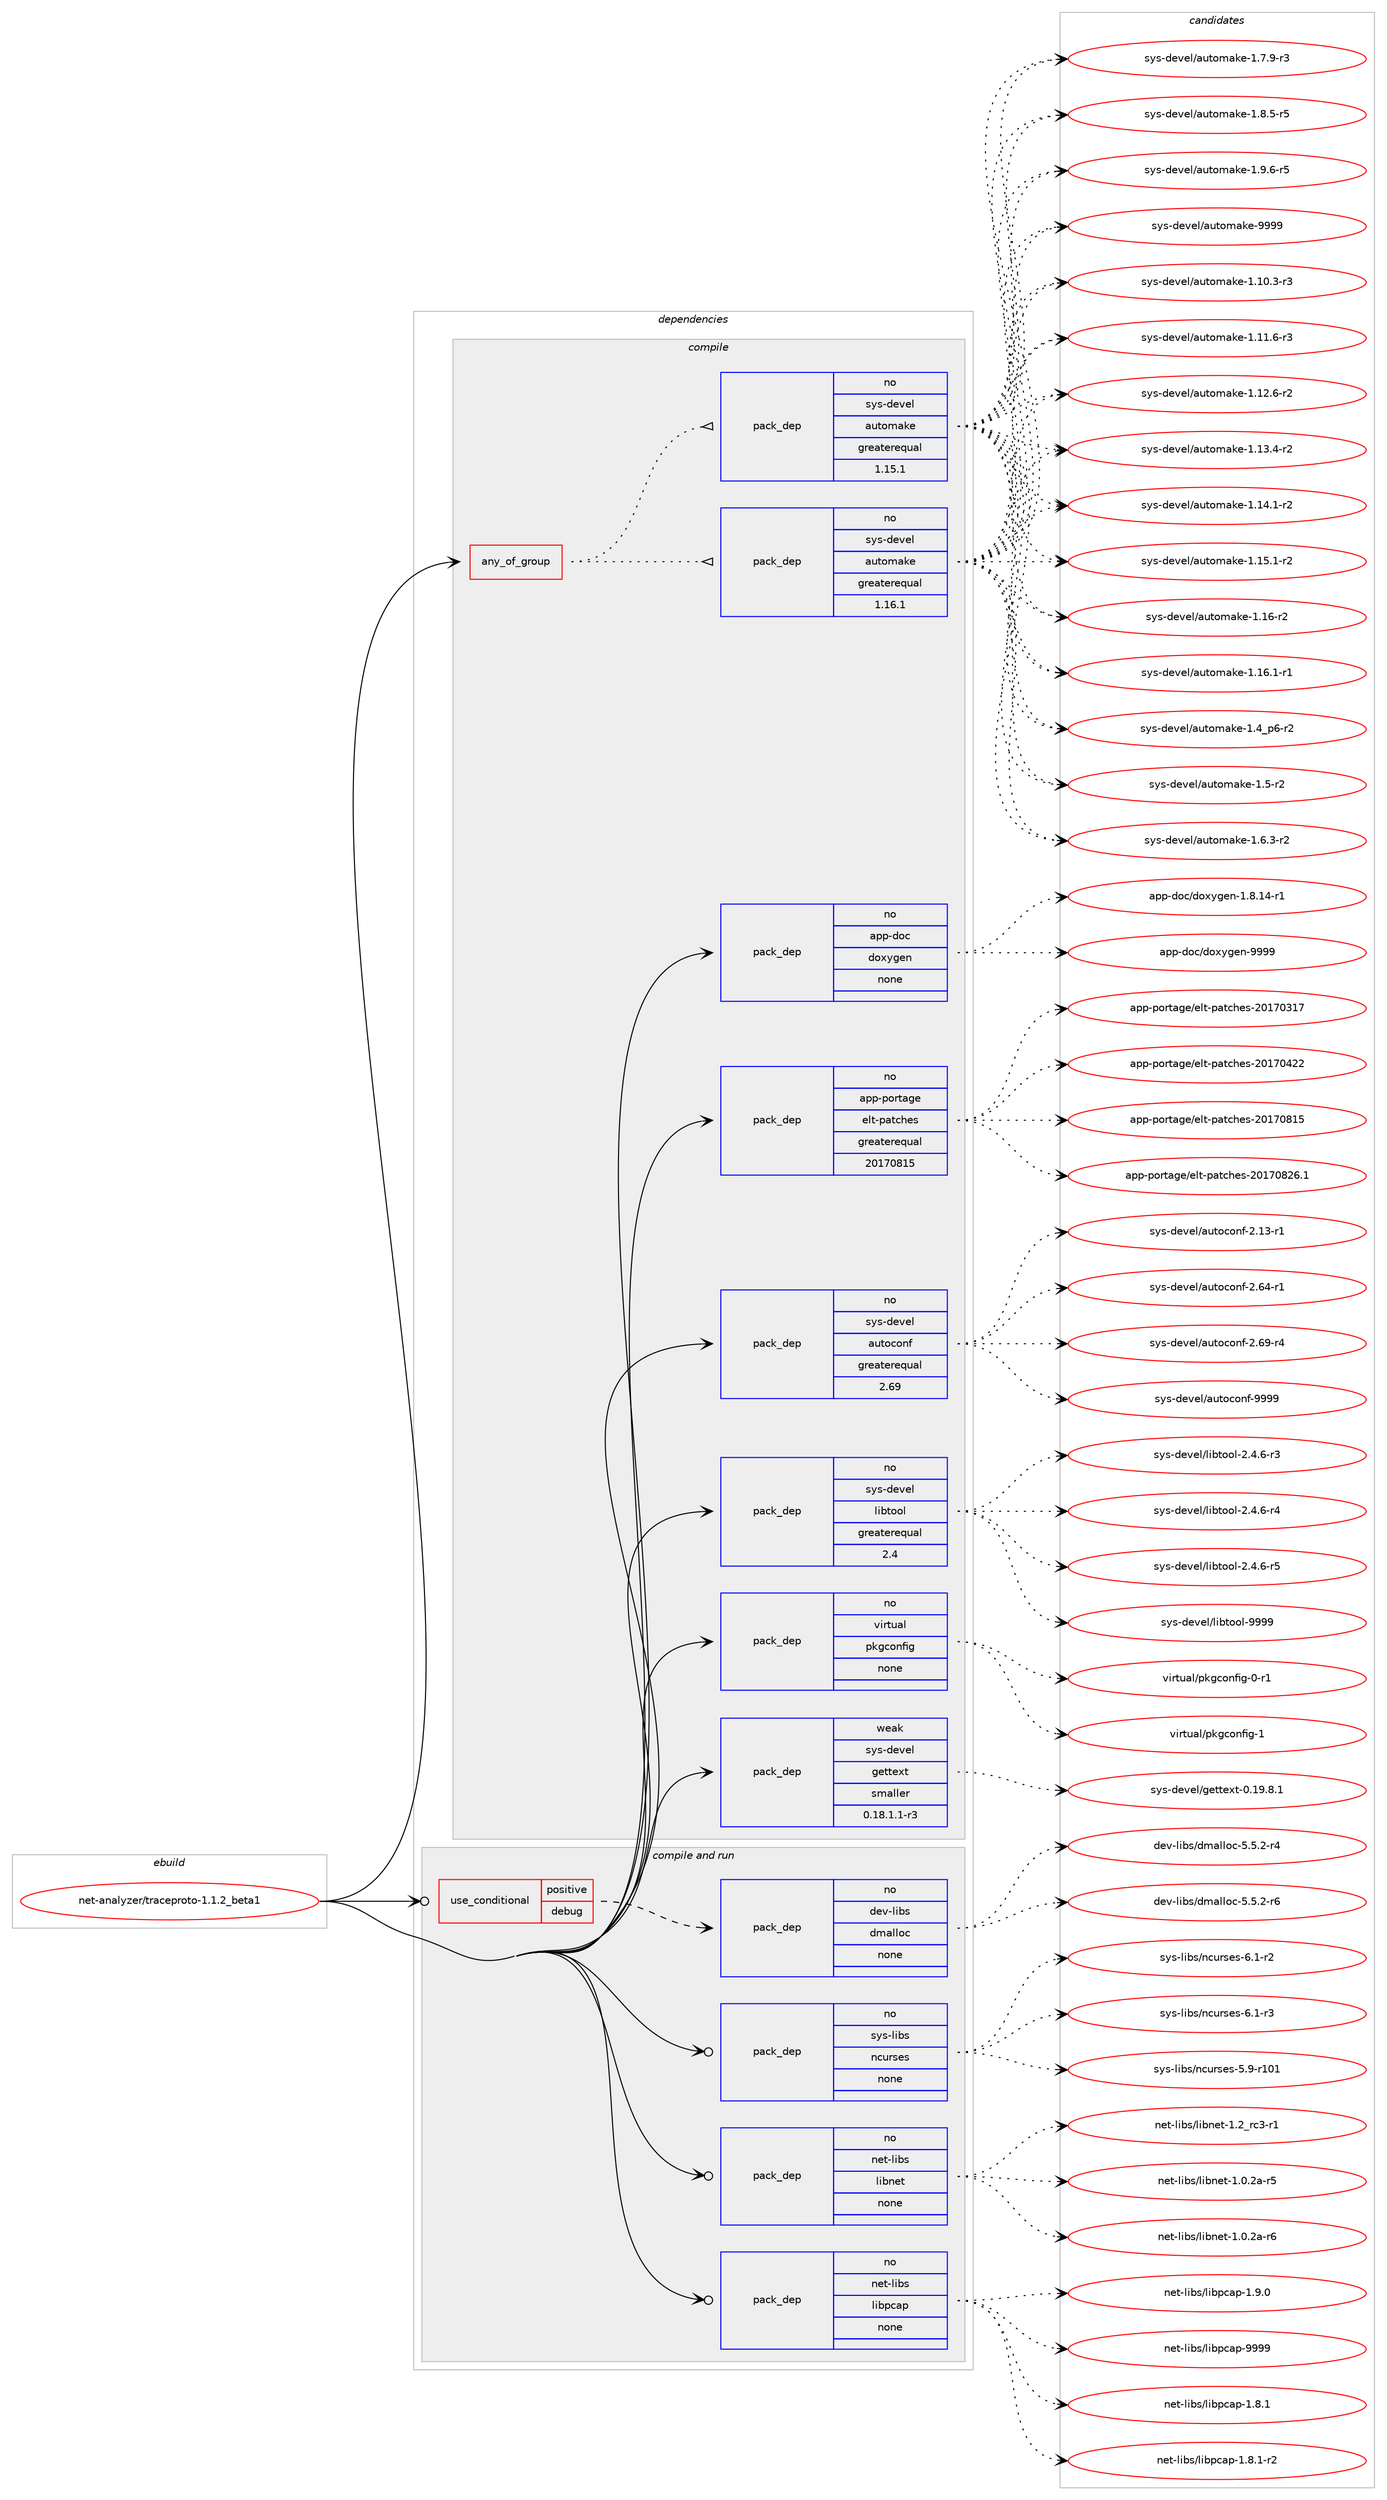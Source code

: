 digraph prolog {

# *************
# Graph options
# *************

newrank=true;
concentrate=true;
compound=true;
graph [rankdir=LR,fontname=Helvetica,fontsize=10,ranksep=1.5];#, ranksep=2.5, nodesep=0.2];
edge  [arrowhead=vee];
node  [fontname=Helvetica,fontsize=10];

# **********
# The ebuild
# **********

subgraph cluster_leftcol {
color=gray;
rank=same;
label=<<i>ebuild</i>>;
id [label="net-analyzer/traceproto-1.1.2_beta1", color=red, width=4, href="../net-analyzer/traceproto-1.1.2_beta1.svg"];
}

# ****************
# The dependencies
# ****************

subgraph cluster_midcol {
color=gray;
label=<<i>dependencies</i>>;
subgraph cluster_compile {
fillcolor="#eeeeee";
style=filled;
label=<<i>compile</i>>;
subgraph any25899 {
dependency1647523 [label=<<TABLE BORDER="0" CELLBORDER="1" CELLSPACING="0" CELLPADDING="4"><TR><TD CELLPADDING="10">any_of_group</TD></TR></TABLE>>, shape=none, color=red];subgraph pack1178103 {
dependency1647524 [label=<<TABLE BORDER="0" CELLBORDER="1" CELLSPACING="0" CELLPADDING="4" WIDTH="220"><TR><TD ROWSPAN="6" CELLPADDING="30">pack_dep</TD></TR><TR><TD WIDTH="110">no</TD></TR><TR><TD>sys-devel</TD></TR><TR><TD>automake</TD></TR><TR><TD>greaterequal</TD></TR><TR><TD>1.16.1</TD></TR></TABLE>>, shape=none, color=blue];
}
dependency1647523:e -> dependency1647524:w [weight=20,style="dotted",arrowhead="oinv"];
subgraph pack1178104 {
dependency1647525 [label=<<TABLE BORDER="0" CELLBORDER="1" CELLSPACING="0" CELLPADDING="4" WIDTH="220"><TR><TD ROWSPAN="6" CELLPADDING="30">pack_dep</TD></TR><TR><TD WIDTH="110">no</TD></TR><TR><TD>sys-devel</TD></TR><TR><TD>automake</TD></TR><TR><TD>greaterequal</TD></TR><TR><TD>1.15.1</TD></TR></TABLE>>, shape=none, color=blue];
}
dependency1647523:e -> dependency1647525:w [weight=20,style="dotted",arrowhead="oinv"];
}
id:e -> dependency1647523:w [weight=20,style="solid",arrowhead="vee"];
subgraph pack1178105 {
dependency1647526 [label=<<TABLE BORDER="0" CELLBORDER="1" CELLSPACING="0" CELLPADDING="4" WIDTH="220"><TR><TD ROWSPAN="6" CELLPADDING="30">pack_dep</TD></TR><TR><TD WIDTH="110">no</TD></TR><TR><TD>app-doc</TD></TR><TR><TD>doxygen</TD></TR><TR><TD>none</TD></TR><TR><TD></TD></TR></TABLE>>, shape=none, color=blue];
}
id:e -> dependency1647526:w [weight=20,style="solid",arrowhead="vee"];
subgraph pack1178106 {
dependency1647527 [label=<<TABLE BORDER="0" CELLBORDER="1" CELLSPACING="0" CELLPADDING="4" WIDTH="220"><TR><TD ROWSPAN="6" CELLPADDING="30">pack_dep</TD></TR><TR><TD WIDTH="110">no</TD></TR><TR><TD>app-portage</TD></TR><TR><TD>elt-patches</TD></TR><TR><TD>greaterequal</TD></TR><TR><TD>20170815</TD></TR></TABLE>>, shape=none, color=blue];
}
id:e -> dependency1647527:w [weight=20,style="solid",arrowhead="vee"];
subgraph pack1178107 {
dependency1647528 [label=<<TABLE BORDER="0" CELLBORDER="1" CELLSPACING="0" CELLPADDING="4" WIDTH="220"><TR><TD ROWSPAN="6" CELLPADDING="30">pack_dep</TD></TR><TR><TD WIDTH="110">no</TD></TR><TR><TD>sys-devel</TD></TR><TR><TD>autoconf</TD></TR><TR><TD>greaterequal</TD></TR><TR><TD>2.69</TD></TR></TABLE>>, shape=none, color=blue];
}
id:e -> dependency1647528:w [weight=20,style="solid",arrowhead="vee"];
subgraph pack1178108 {
dependency1647529 [label=<<TABLE BORDER="0" CELLBORDER="1" CELLSPACING="0" CELLPADDING="4" WIDTH="220"><TR><TD ROWSPAN="6" CELLPADDING="30">pack_dep</TD></TR><TR><TD WIDTH="110">no</TD></TR><TR><TD>sys-devel</TD></TR><TR><TD>libtool</TD></TR><TR><TD>greaterequal</TD></TR><TR><TD>2.4</TD></TR></TABLE>>, shape=none, color=blue];
}
id:e -> dependency1647529:w [weight=20,style="solid",arrowhead="vee"];
subgraph pack1178109 {
dependency1647530 [label=<<TABLE BORDER="0" CELLBORDER="1" CELLSPACING="0" CELLPADDING="4" WIDTH="220"><TR><TD ROWSPAN="6" CELLPADDING="30">pack_dep</TD></TR><TR><TD WIDTH="110">no</TD></TR><TR><TD>virtual</TD></TR><TR><TD>pkgconfig</TD></TR><TR><TD>none</TD></TR><TR><TD></TD></TR></TABLE>>, shape=none, color=blue];
}
id:e -> dependency1647530:w [weight=20,style="solid",arrowhead="vee"];
subgraph pack1178110 {
dependency1647531 [label=<<TABLE BORDER="0" CELLBORDER="1" CELLSPACING="0" CELLPADDING="4" WIDTH="220"><TR><TD ROWSPAN="6" CELLPADDING="30">pack_dep</TD></TR><TR><TD WIDTH="110">weak</TD></TR><TR><TD>sys-devel</TD></TR><TR><TD>gettext</TD></TR><TR><TD>smaller</TD></TR><TR><TD>0.18.1.1-r3</TD></TR></TABLE>>, shape=none, color=blue];
}
id:e -> dependency1647531:w [weight=20,style="solid",arrowhead="vee"];
}
subgraph cluster_compileandrun {
fillcolor="#eeeeee";
style=filled;
label=<<i>compile and run</i>>;
subgraph cond442746 {
dependency1647532 [label=<<TABLE BORDER="0" CELLBORDER="1" CELLSPACING="0" CELLPADDING="4"><TR><TD ROWSPAN="3" CELLPADDING="10">use_conditional</TD></TR><TR><TD>positive</TD></TR><TR><TD>debug</TD></TR></TABLE>>, shape=none, color=red];
subgraph pack1178111 {
dependency1647533 [label=<<TABLE BORDER="0" CELLBORDER="1" CELLSPACING="0" CELLPADDING="4" WIDTH="220"><TR><TD ROWSPAN="6" CELLPADDING="30">pack_dep</TD></TR><TR><TD WIDTH="110">no</TD></TR><TR><TD>dev-libs</TD></TR><TR><TD>dmalloc</TD></TR><TR><TD>none</TD></TR><TR><TD></TD></TR></TABLE>>, shape=none, color=blue];
}
dependency1647532:e -> dependency1647533:w [weight=20,style="dashed",arrowhead="vee"];
}
id:e -> dependency1647532:w [weight=20,style="solid",arrowhead="odotvee"];
subgraph pack1178112 {
dependency1647534 [label=<<TABLE BORDER="0" CELLBORDER="1" CELLSPACING="0" CELLPADDING="4" WIDTH="220"><TR><TD ROWSPAN="6" CELLPADDING="30">pack_dep</TD></TR><TR><TD WIDTH="110">no</TD></TR><TR><TD>net-libs</TD></TR><TR><TD>libnet</TD></TR><TR><TD>none</TD></TR><TR><TD></TD></TR></TABLE>>, shape=none, color=blue];
}
id:e -> dependency1647534:w [weight=20,style="solid",arrowhead="odotvee"];
subgraph pack1178113 {
dependency1647535 [label=<<TABLE BORDER="0" CELLBORDER="1" CELLSPACING="0" CELLPADDING="4" WIDTH="220"><TR><TD ROWSPAN="6" CELLPADDING="30">pack_dep</TD></TR><TR><TD WIDTH="110">no</TD></TR><TR><TD>net-libs</TD></TR><TR><TD>libpcap</TD></TR><TR><TD>none</TD></TR><TR><TD></TD></TR></TABLE>>, shape=none, color=blue];
}
id:e -> dependency1647535:w [weight=20,style="solid",arrowhead="odotvee"];
subgraph pack1178114 {
dependency1647536 [label=<<TABLE BORDER="0" CELLBORDER="1" CELLSPACING="0" CELLPADDING="4" WIDTH="220"><TR><TD ROWSPAN="6" CELLPADDING="30">pack_dep</TD></TR><TR><TD WIDTH="110">no</TD></TR><TR><TD>sys-libs</TD></TR><TR><TD>ncurses</TD></TR><TR><TD>none</TD></TR><TR><TD></TD></TR></TABLE>>, shape=none, color=blue];
}
id:e -> dependency1647536:w [weight=20,style="solid",arrowhead="odotvee"];
}
subgraph cluster_run {
fillcolor="#eeeeee";
style=filled;
label=<<i>run</i>>;
}
}

# **************
# The candidates
# **************

subgraph cluster_choices {
rank=same;
color=gray;
label=<<i>candidates</i>>;

subgraph choice1178103 {
color=black;
nodesep=1;
choice11512111545100101118101108479711711611110997107101454946494846514511451 [label="sys-devel/automake-1.10.3-r3", color=red, width=4,href="../sys-devel/automake-1.10.3-r3.svg"];
choice11512111545100101118101108479711711611110997107101454946494946544511451 [label="sys-devel/automake-1.11.6-r3", color=red, width=4,href="../sys-devel/automake-1.11.6-r3.svg"];
choice11512111545100101118101108479711711611110997107101454946495046544511450 [label="sys-devel/automake-1.12.6-r2", color=red, width=4,href="../sys-devel/automake-1.12.6-r2.svg"];
choice11512111545100101118101108479711711611110997107101454946495146524511450 [label="sys-devel/automake-1.13.4-r2", color=red, width=4,href="../sys-devel/automake-1.13.4-r2.svg"];
choice11512111545100101118101108479711711611110997107101454946495246494511450 [label="sys-devel/automake-1.14.1-r2", color=red, width=4,href="../sys-devel/automake-1.14.1-r2.svg"];
choice11512111545100101118101108479711711611110997107101454946495346494511450 [label="sys-devel/automake-1.15.1-r2", color=red, width=4,href="../sys-devel/automake-1.15.1-r2.svg"];
choice1151211154510010111810110847971171161111099710710145494649544511450 [label="sys-devel/automake-1.16-r2", color=red, width=4,href="../sys-devel/automake-1.16-r2.svg"];
choice11512111545100101118101108479711711611110997107101454946495446494511449 [label="sys-devel/automake-1.16.1-r1", color=red, width=4,href="../sys-devel/automake-1.16.1-r1.svg"];
choice115121115451001011181011084797117116111109971071014549465295112544511450 [label="sys-devel/automake-1.4_p6-r2", color=red, width=4,href="../sys-devel/automake-1.4_p6-r2.svg"];
choice11512111545100101118101108479711711611110997107101454946534511450 [label="sys-devel/automake-1.5-r2", color=red, width=4,href="../sys-devel/automake-1.5-r2.svg"];
choice115121115451001011181011084797117116111109971071014549465446514511450 [label="sys-devel/automake-1.6.3-r2", color=red, width=4,href="../sys-devel/automake-1.6.3-r2.svg"];
choice115121115451001011181011084797117116111109971071014549465546574511451 [label="sys-devel/automake-1.7.9-r3", color=red, width=4,href="../sys-devel/automake-1.7.9-r3.svg"];
choice115121115451001011181011084797117116111109971071014549465646534511453 [label="sys-devel/automake-1.8.5-r5", color=red, width=4,href="../sys-devel/automake-1.8.5-r5.svg"];
choice115121115451001011181011084797117116111109971071014549465746544511453 [label="sys-devel/automake-1.9.6-r5", color=red, width=4,href="../sys-devel/automake-1.9.6-r5.svg"];
choice115121115451001011181011084797117116111109971071014557575757 [label="sys-devel/automake-9999", color=red, width=4,href="../sys-devel/automake-9999.svg"];
dependency1647524:e -> choice11512111545100101118101108479711711611110997107101454946494846514511451:w [style=dotted,weight="100"];
dependency1647524:e -> choice11512111545100101118101108479711711611110997107101454946494946544511451:w [style=dotted,weight="100"];
dependency1647524:e -> choice11512111545100101118101108479711711611110997107101454946495046544511450:w [style=dotted,weight="100"];
dependency1647524:e -> choice11512111545100101118101108479711711611110997107101454946495146524511450:w [style=dotted,weight="100"];
dependency1647524:e -> choice11512111545100101118101108479711711611110997107101454946495246494511450:w [style=dotted,weight="100"];
dependency1647524:e -> choice11512111545100101118101108479711711611110997107101454946495346494511450:w [style=dotted,weight="100"];
dependency1647524:e -> choice1151211154510010111810110847971171161111099710710145494649544511450:w [style=dotted,weight="100"];
dependency1647524:e -> choice11512111545100101118101108479711711611110997107101454946495446494511449:w [style=dotted,weight="100"];
dependency1647524:e -> choice115121115451001011181011084797117116111109971071014549465295112544511450:w [style=dotted,weight="100"];
dependency1647524:e -> choice11512111545100101118101108479711711611110997107101454946534511450:w [style=dotted,weight="100"];
dependency1647524:e -> choice115121115451001011181011084797117116111109971071014549465446514511450:w [style=dotted,weight="100"];
dependency1647524:e -> choice115121115451001011181011084797117116111109971071014549465546574511451:w [style=dotted,weight="100"];
dependency1647524:e -> choice115121115451001011181011084797117116111109971071014549465646534511453:w [style=dotted,weight="100"];
dependency1647524:e -> choice115121115451001011181011084797117116111109971071014549465746544511453:w [style=dotted,weight="100"];
dependency1647524:e -> choice115121115451001011181011084797117116111109971071014557575757:w [style=dotted,weight="100"];
}
subgraph choice1178104 {
color=black;
nodesep=1;
choice11512111545100101118101108479711711611110997107101454946494846514511451 [label="sys-devel/automake-1.10.3-r3", color=red, width=4,href="../sys-devel/automake-1.10.3-r3.svg"];
choice11512111545100101118101108479711711611110997107101454946494946544511451 [label="sys-devel/automake-1.11.6-r3", color=red, width=4,href="../sys-devel/automake-1.11.6-r3.svg"];
choice11512111545100101118101108479711711611110997107101454946495046544511450 [label="sys-devel/automake-1.12.6-r2", color=red, width=4,href="../sys-devel/automake-1.12.6-r2.svg"];
choice11512111545100101118101108479711711611110997107101454946495146524511450 [label="sys-devel/automake-1.13.4-r2", color=red, width=4,href="../sys-devel/automake-1.13.4-r2.svg"];
choice11512111545100101118101108479711711611110997107101454946495246494511450 [label="sys-devel/automake-1.14.1-r2", color=red, width=4,href="../sys-devel/automake-1.14.1-r2.svg"];
choice11512111545100101118101108479711711611110997107101454946495346494511450 [label="sys-devel/automake-1.15.1-r2", color=red, width=4,href="../sys-devel/automake-1.15.1-r2.svg"];
choice1151211154510010111810110847971171161111099710710145494649544511450 [label="sys-devel/automake-1.16-r2", color=red, width=4,href="../sys-devel/automake-1.16-r2.svg"];
choice11512111545100101118101108479711711611110997107101454946495446494511449 [label="sys-devel/automake-1.16.1-r1", color=red, width=4,href="../sys-devel/automake-1.16.1-r1.svg"];
choice115121115451001011181011084797117116111109971071014549465295112544511450 [label="sys-devel/automake-1.4_p6-r2", color=red, width=4,href="../sys-devel/automake-1.4_p6-r2.svg"];
choice11512111545100101118101108479711711611110997107101454946534511450 [label="sys-devel/automake-1.5-r2", color=red, width=4,href="../sys-devel/automake-1.5-r2.svg"];
choice115121115451001011181011084797117116111109971071014549465446514511450 [label="sys-devel/automake-1.6.3-r2", color=red, width=4,href="../sys-devel/automake-1.6.3-r2.svg"];
choice115121115451001011181011084797117116111109971071014549465546574511451 [label="sys-devel/automake-1.7.9-r3", color=red, width=4,href="../sys-devel/automake-1.7.9-r3.svg"];
choice115121115451001011181011084797117116111109971071014549465646534511453 [label="sys-devel/automake-1.8.5-r5", color=red, width=4,href="../sys-devel/automake-1.8.5-r5.svg"];
choice115121115451001011181011084797117116111109971071014549465746544511453 [label="sys-devel/automake-1.9.6-r5", color=red, width=4,href="../sys-devel/automake-1.9.6-r5.svg"];
choice115121115451001011181011084797117116111109971071014557575757 [label="sys-devel/automake-9999", color=red, width=4,href="../sys-devel/automake-9999.svg"];
dependency1647525:e -> choice11512111545100101118101108479711711611110997107101454946494846514511451:w [style=dotted,weight="100"];
dependency1647525:e -> choice11512111545100101118101108479711711611110997107101454946494946544511451:w [style=dotted,weight="100"];
dependency1647525:e -> choice11512111545100101118101108479711711611110997107101454946495046544511450:w [style=dotted,weight="100"];
dependency1647525:e -> choice11512111545100101118101108479711711611110997107101454946495146524511450:w [style=dotted,weight="100"];
dependency1647525:e -> choice11512111545100101118101108479711711611110997107101454946495246494511450:w [style=dotted,weight="100"];
dependency1647525:e -> choice11512111545100101118101108479711711611110997107101454946495346494511450:w [style=dotted,weight="100"];
dependency1647525:e -> choice1151211154510010111810110847971171161111099710710145494649544511450:w [style=dotted,weight="100"];
dependency1647525:e -> choice11512111545100101118101108479711711611110997107101454946495446494511449:w [style=dotted,weight="100"];
dependency1647525:e -> choice115121115451001011181011084797117116111109971071014549465295112544511450:w [style=dotted,weight="100"];
dependency1647525:e -> choice11512111545100101118101108479711711611110997107101454946534511450:w [style=dotted,weight="100"];
dependency1647525:e -> choice115121115451001011181011084797117116111109971071014549465446514511450:w [style=dotted,weight="100"];
dependency1647525:e -> choice115121115451001011181011084797117116111109971071014549465546574511451:w [style=dotted,weight="100"];
dependency1647525:e -> choice115121115451001011181011084797117116111109971071014549465646534511453:w [style=dotted,weight="100"];
dependency1647525:e -> choice115121115451001011181011084797117116111109971071014549465746544511453:w [style=dotted,weight="100"];
dependency1647525:e -> choice115121115451001011181011084797117116111109971071014557575757:w [style=dotted,weight="100"];
}
subgraph choice1178105 {
color=black;
nodesep=1;
choice97112112451001119947100111120121103101110454946564649524511449 [label="app-doc/doxygen-1.8.14-r1", color=red, width=4,href="../app-doc/doxygen-1.8.14-r1.svg"];
choice971121124510011199471001111201211031011104557575757 [label="app-doc/doxygen-9999", color=red, width=4,href="../app-doc/doxygen-9999.svg"];
dependency1647526:e -> choice97112112451001119947100111120121103101110454946564649524511449:w [style=dotted,weight="100"];
dependency1647526:e -> choice971121124510011199471001111201211031011104557575757:w [style=dotted,weight="100"];
}
subgraph choice1178106 {
color=black;
nodesep=1;
choice97112112451121111141169710310147101108116451129711699104101115455048495548514955 [label="app-portage/elt-patches-20170317", color=red, width=4,href="../app-portage/elt-patches-20170317.svg"];
choice97112112451121111141169710310147101108116451129711699104101115455048495548525050 [label="app-portage/elt-patches-20170422", color=red, width=4,href="../app-portage/elt-patches-20170422.svg"];
choice97112112451121111141169710310147101108116451129711699104101115455048495548564953 [label="app-portage/elt-patches-20170815", color=red, width=4,href="../app-portage/elt-patches-20170815.svg"];
choice971121124511211111411697103101471011081164511297116991041011154550484955485650544649 [label="app-portage/elt-patches-20170826.1", color=red, width=4,href="../app-portage/elt-patches-20170826.1.svg"];
dependency1647527:e -> choice97112112451121111141169710310147101108116451129711699104101115455048495548514955:w [style=dotted,weight="100"];
dependency1647527:e -> choice97112112451121111141169710310147101108116451129711699104101115455048495548525050:w [style=dotted,weight="100"];
dependency1647527:e -> choice97112112451121111141169710310147101108116451129711699104101115455048495548564953:w [style=dotted,weight="100"];
dependency1647527:e -> choice971121124511211111411697103101471011081164511297116991041011154550484955485650544649:w [style=dotted,weight="100"];
}
subgraph choice1178107 {
color=black;
nodesep=1;
choice1151211154510010111810110847971171161119911111010245504649514511449 [label="sys-devel/autoconf-2.13-r1", color=red, width=4,href="../sys-devel/autoconf-2.13-r1.svg"];
choice1151211154510010111810110847971171161119911111010245504654524511449 [label="sys-devel/autoconf-2.64-r1", color=red, width=4,href="../sys-devel/autoconf-2.64-r1.svg"];
choice1151211154510010111810110847971171161119911111010245504654574511452 [label="sys-devel/autoconf-2.69-r4", color=red, width=4,href="../sys-devel/autoconf-2.69-r4.svg"];
choice115121115451001011181011084797117116111991111101024557575757 [label="sys-devel/autoconf-9999", color=red, width=4,href="../sys-devel/autoconf-9999.svg"];
dependency1647528:e -> choice1151211154510010111810110847971171161119911111010245504649514511449:w [style=dotted,weight="100"];
dependency1647528:e -> choice1151211154510010111810110847971171161119911111010245504654524511449:w [style=dotted,weight="100"];
dependency1647528:e -> choice1151211154510010111810110847971171161119911111010245504654574511452:w [style=dotted,weight="100"];
dependency1647528:e -> choice115121115451001011181011084797117116111991111101024557575757:w [style=dotted,weight="100"];
}
subgraph choice1178108 {
color=black;
nodesep=1;
choice1151211154510010111810110847108105981161111111084550465246544511451 [label="sys-devel/libtool-2.4.6-r3", color=red, width=4,href="../sys-devel/libtool-2.4.6-r3.svg"];
choice1151211154510010111810110847108105981161111111084550465246544511452 [label="sys-devel/libtool-2.4.6-r4", color=red, width=4,href="../sys-devel/libtool-2.4.6-r4.svg"];
choice1151211154510010111810110847108105981161111111084550465246544511453 [label="sys-devel/libtool-2.4.6-r5", color=red, width=4,href="../sys-devel/libtool-2.4.6-r5.svg"];
choice1151211154510010111810110847108105981161111111084557575757 [label="sys-devel/libtool-9999", color=red, width=4,href="../sys-devel/libtool-9999.svg"];
dependency1647529:e -> choice1151211154510010111810110847108105981161111111084550465246544511451:w [style=dotted,weight="100"];
dependency1647529:e -> choice1151211154510010111810110847108105981161111111084550465246544511452:w [style=dotted,weight="100"];
dependency1647529:e -> choice1151211154510010111810110847108105981161111111084550465246544511453:w [style=dotted,weight="100"];
dependency1647529:e -> choice1151211154510010111810110847108105981161111111084557575757:w [style=dotted,weight="100"];
}
subgraph choice1178109 {
color=black;
nodesep=1;
choice11810511411611797108471121071039911111010210510345484511449 [label="virtual/pkgconfig-0-r1", color=red, width=4,href="../virtual/pkgconfig-0-r1.svg"];
choice1181051141161179710847112107103991111101021051034549 [label="virtual/pkgconfig-1", color=red, width=4,href="../virtual/pkgconfig-1.svg"];
dependency1647530:e -> choice11810511411611797108471121071039911111010210510345484511449:w [style=dotted,weight="100"];
dependency1647530:e -> choice1181051141161179710847112107103991111101021051034549:w [style=dotted,weight="100"];
}
subgraph choice1178110 {
color=black;
nodesep=1;
choice1151211154510010111810110847103101116116101120116454846495746564649 [label="sys-devel/gettext-0.19.8.1", color=red, width=4,href="../sys-devel/gettext-0.19.8.1.svg"];
dependency1647531:e -> choice1151211154510010111810110847103101116116101120116454846495746564649:w [style=dotted,weight="100"];
}
subgraph choice1178111 {
color=black;
nodesep=1;
choice10010111845108105981154710010997108108111994553465346504511452 [label="dev-libs/dmalloc-5.5.2-r4", color=red, width=4,href="../dev-libs/dmalloc-5.5.2-r4.svg"];
choice10010111845108105981154710010997108108111994553465346504511454 [label="dev-libs/dmalloc-5.5.2-r6", color=red, width=4,href="../dev-libs/dmalloc-5.5.2-r6.svg"];
dependency1647533:e -> choice10010111845108105981154710010997108108111994553465346504511452:w [style=dotted,weight="100"];
dependency1647533:e -> choice10010111845108105981154710010997108108111994553465346504511454:w [style=dotted,weight="100"];
}
subgraph choice1178112 {
color=black;
nodesep=1;
choice11010111645108105981154710810598110101116454946484650974511453 [label="net-libs/libnet-1.0.2a-r5", color=red, width=4,href="../net-libs/libnet-1.0.2a-r5.svg"];
choice11010111645108105981154710810598110101116454946484650974511454 [label="net-libs/libnet-1.0.2a-r6", color=red, width=4,href="../net-libs/libnet-1.0.2a-r6.svg"];
choice11010111645108105981154710810598110101116454946509511499514511449 [label="net-libs/libnet-1.2_rc3-r1", color=red, width=4,href="../net-libs/libnet-1.2_rc3-r1.svg"];
dependency1647534:e -> choice11010111645108105981154710810598110101116454946484650974511453:w [style=dotted,weight="100"];
dependency1647534:e -> choice11010111645108105981154710810598110101116454946484650974511454:w [style=dotted,weight="100"];
dependency1647534:e -> choice11010111645108105981154710810598110101116454946509511499514511449:w [style=dotted,weight="100"];
}
subgraph choice1178113 {
color=black;
nodesep=1;
choice110101116451081059811547108105981129997112454946564649 [label="net-libs/libpcap-1.8.1", color=red, width=4,href="../net-libs/libpcap-1.8.1.svg"];
choice1101011164510810598115471081059811299971124549465646494511450 [label="net-libs/libpcap-1.8.1-r2", color=red, width=4,href="../net-libs/libpcap-1.8.1-r2.svg"];
choice110101116451081059811547108105981129997112454946574648 [label="net-libs/libpcap-1.9.0", color=red, width=4,href="../net-libs/libpcap-1.9.0.svg"];
choice1101011164510810598115471081059811299971124557575757 [label="net-libs/libpcap-9999", color=red, width=4,href="../net-libs/libpcap-9999.svg"];
dependency1647535:e -> choice110101116451081059811547108105981129997112454946564649:w [style=dotted,weight="100"];
dependency1647535:e -> choice1101011164510810598115471081059811299971124549465646494511450:w [style=dotted,weight="100"];
dependency1647535:e -> choice110101116451081059811547108105981129997112454946574648:w [style=dotted,weight="100"];
dependency1647535:e -> choice1101011164510810598115471081059811299971124557575757:w [style=dotted,weight="100"];
}
subgraph choice1178114 {
color=black;
nodesep=1;
choice115121115451081059811547110991171141151011154553465745114494849 [label="sys-libs/ncurses-5.9-r101", color=red, width=4,href="../sys-libs/ncurses-5.9-r101.svg"];
choice11512111545108105981154711099117114115101115455446494511450 [label="sys-libs/ncurses-6.1-r2", color=red, width=4,href="../sys-libs/ncurses-6.1-r2.svg"];
choice11512111545108105981154711099117114115101115455446494511451 [label="sys-libs/ncurses-6.1-r3", color=red, width=4,href="../sys-libs/ncurses-6.1-r3.svg"];
dependency1647536:e -> choice115121115451081059811547110991171141151011154553465745114494849:w [style=dotted,weight="100"];
dependency1647536:e -> choice11512111545108105981154711099117114115101115455446494511450:w [style=dotted,weight="100"];
dependency1647536:e -> choice11512111545108105981154711099117114115101115455446494511451:w [style=dotted,weight="100"];
}
}

}
